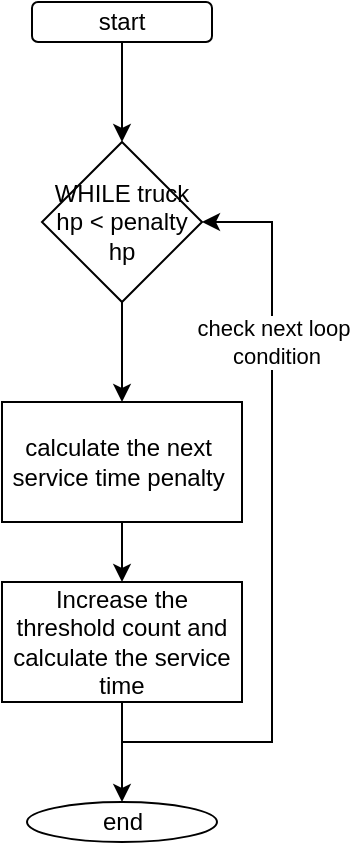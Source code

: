 <mxfile version="17.5.0" type="github">
  <diagram id="ld-OKjYLsXtMQDFQ4cW8" name="Page-1">
    <mxGraphModel dx="1038" dy="579" grid="1" gridSize="10" guides="1" tooltips="1" connect="1" arrows="1" fold="1" page="1" pageScale="1" pageWidth="850" pageHeight="1100" math="0" shadow="0">
      <root>
        <mxCell id="0" />
        <mxCell id="1" parent="0" />
        <mxCell id="THXKgEQ5xBHWhZPLi-k0-4" value="" style="edgeStyle=orthogonalEdgeStyle;rounded=0;orthogonalLoop=1;jettySize=auto;html=1;" edge="1" parent="1" source="THXKgEQ5xBHWhZPLi-k0-2" target="THXKgEQ5xBHWhZPLi-k0-3">
          <mxGeometry relative="1" as="geometry" />
        </mxCell>
        <mxCell id="THXKgEQ5xBHWhZPLi-k0-2" value="start" style="rounded=1;whiteSpace=wrap;html=1;" vertex="1" parent="1">
          <mxGeometry x="80" y="30" width="90" height="20" as="geometry" />
        </mxCell>
        <mxCell id="THXKgEQ5xBHWhZPLi-k0-6" value="" style="edgeStyle=orthogonalEdgeStyle;rounded=0;orthogonalLoop=1;jettySize=auto;html=1;" edge="1" parent="1" source="THXKgEQ5xBHWhZPLi-k0-3" target="THXKgEQ5xBHWhZPLi-k0-5">
          <mxGeometry relative="1" as="geometry" />
        </mxCell>
        <mxCell id="THXKgEQ5xBHWhZPLi-k0-3" value="WHILE truck hp &amp;lt; penalty hp" style="rhombus;whiteSpace=wrap;html=1;" vertex="1" parent="1">
          <mxGeometry x="85" y="100" width="80" height="80" as="geometry" />
        </mxCell>
        <mxCell id="THXKgEQ5xBHWhZPLi-k0-8" value="" style="edgeStyle=orthogonalEdgeStyle;rounded=0;orthogonalLoop=1;jettySize=auto;html=1;" edge="1" parent="1" source="THXKgEQ5xBHWhZPLi-k0-5" target="THXKgEQ5xBHWhZPLi-k0-7">
          <mxGeometry relative="1" as="geometry" />
        </mxCell>
        <mxCell id="THXKgEQ5xBHWhZPLi-k0-5" value="calculate the next&amp;nbsp; service time penalty&amp;nbsp;" style="whiteSpace=wrap;html=1;" vertex="1" parent="1">
          <mxGeometry x="65" y="230" width="120" height="60" as="geometry" />
        </mxCell>
        <mxCell id="THXKgEQ5xBHWhZPLi-k0-10" value="" style="edgeStyle=orthogonalEdgeStyle;rounded=0;orthogonalLoop=1;jettySize=auto;html=1;" edge="1" parent="1" source="THXKgEQ5xBHWhZPLi-k0-7" target="THXKgEQ5xBHWhZPLi-k0-9">
          <mxGeometry relative="1" as="geometry" />
        </mxCell>
        <mxCell id="THXKgEQ5xBHWhZPLi-k0-11" style="edgeStyle=orthogonalEdgeStyle;rounded=0;orthogonalLoop=1;jettySize=auto;html=1;entryX=1;entryY=0.5;entryDx=0;entryDy=0;" edge="1" parent="1" source="THXKgEQ5xBHWhZPLi-k0-7" target="THXKgEQ5xBHWhZPLi-k0-3">
          <mxGeometry relative="1" as="geometry">
            <Array as="points">
              <mxPoint x="125" y="400" />
              <mxPoint x="200" y="400" />
              <mxPoint x="200" y="140" />
            </Array>
          </mxGeometry>
        </mxCell>
        <mxCell id="THXKgEQ5xBHWhZPLi-k0-12" value="check next loop&amp;nbsp;&lt;br&gt;condition" style="edgeLabel;html=1;align=center;verticalAlign=middle;resizable=0;points=[];" vertex="1" connectable="0" parent="THXKgEQ5xBHWhZPLi-k0-11">
          <mxGeometry x="0.259" y="-2" relative="1" as="geometry">
            <mxPoint y="-50" as="offset" />
          </mxGeometry>
        </mxCell>
        <mxCell id="THXKgEQ5xBHWhZPLi-k0-7" value="Increase the threshold count and calculate the service time" style="whiteSpace=wrap;html=1;" vertex="1" parent="1">
          <mxGeometry x="65" y="320" width="120" height="60" as="geometry" />
        </mxCell>
        <mxCell id="THXKgEQ5xBHWhZPLi-k0-9" value="end" style="ellipse;whiteSpace=wrap;html=1;" vertex="1" parent="1">
          <mxGeometry x="77.5" y="430" width="95" height="20" as="geometry" />
        </mxCell>
      </root>
    </mxGraphModel>
  </diagram>
</mxfile>
